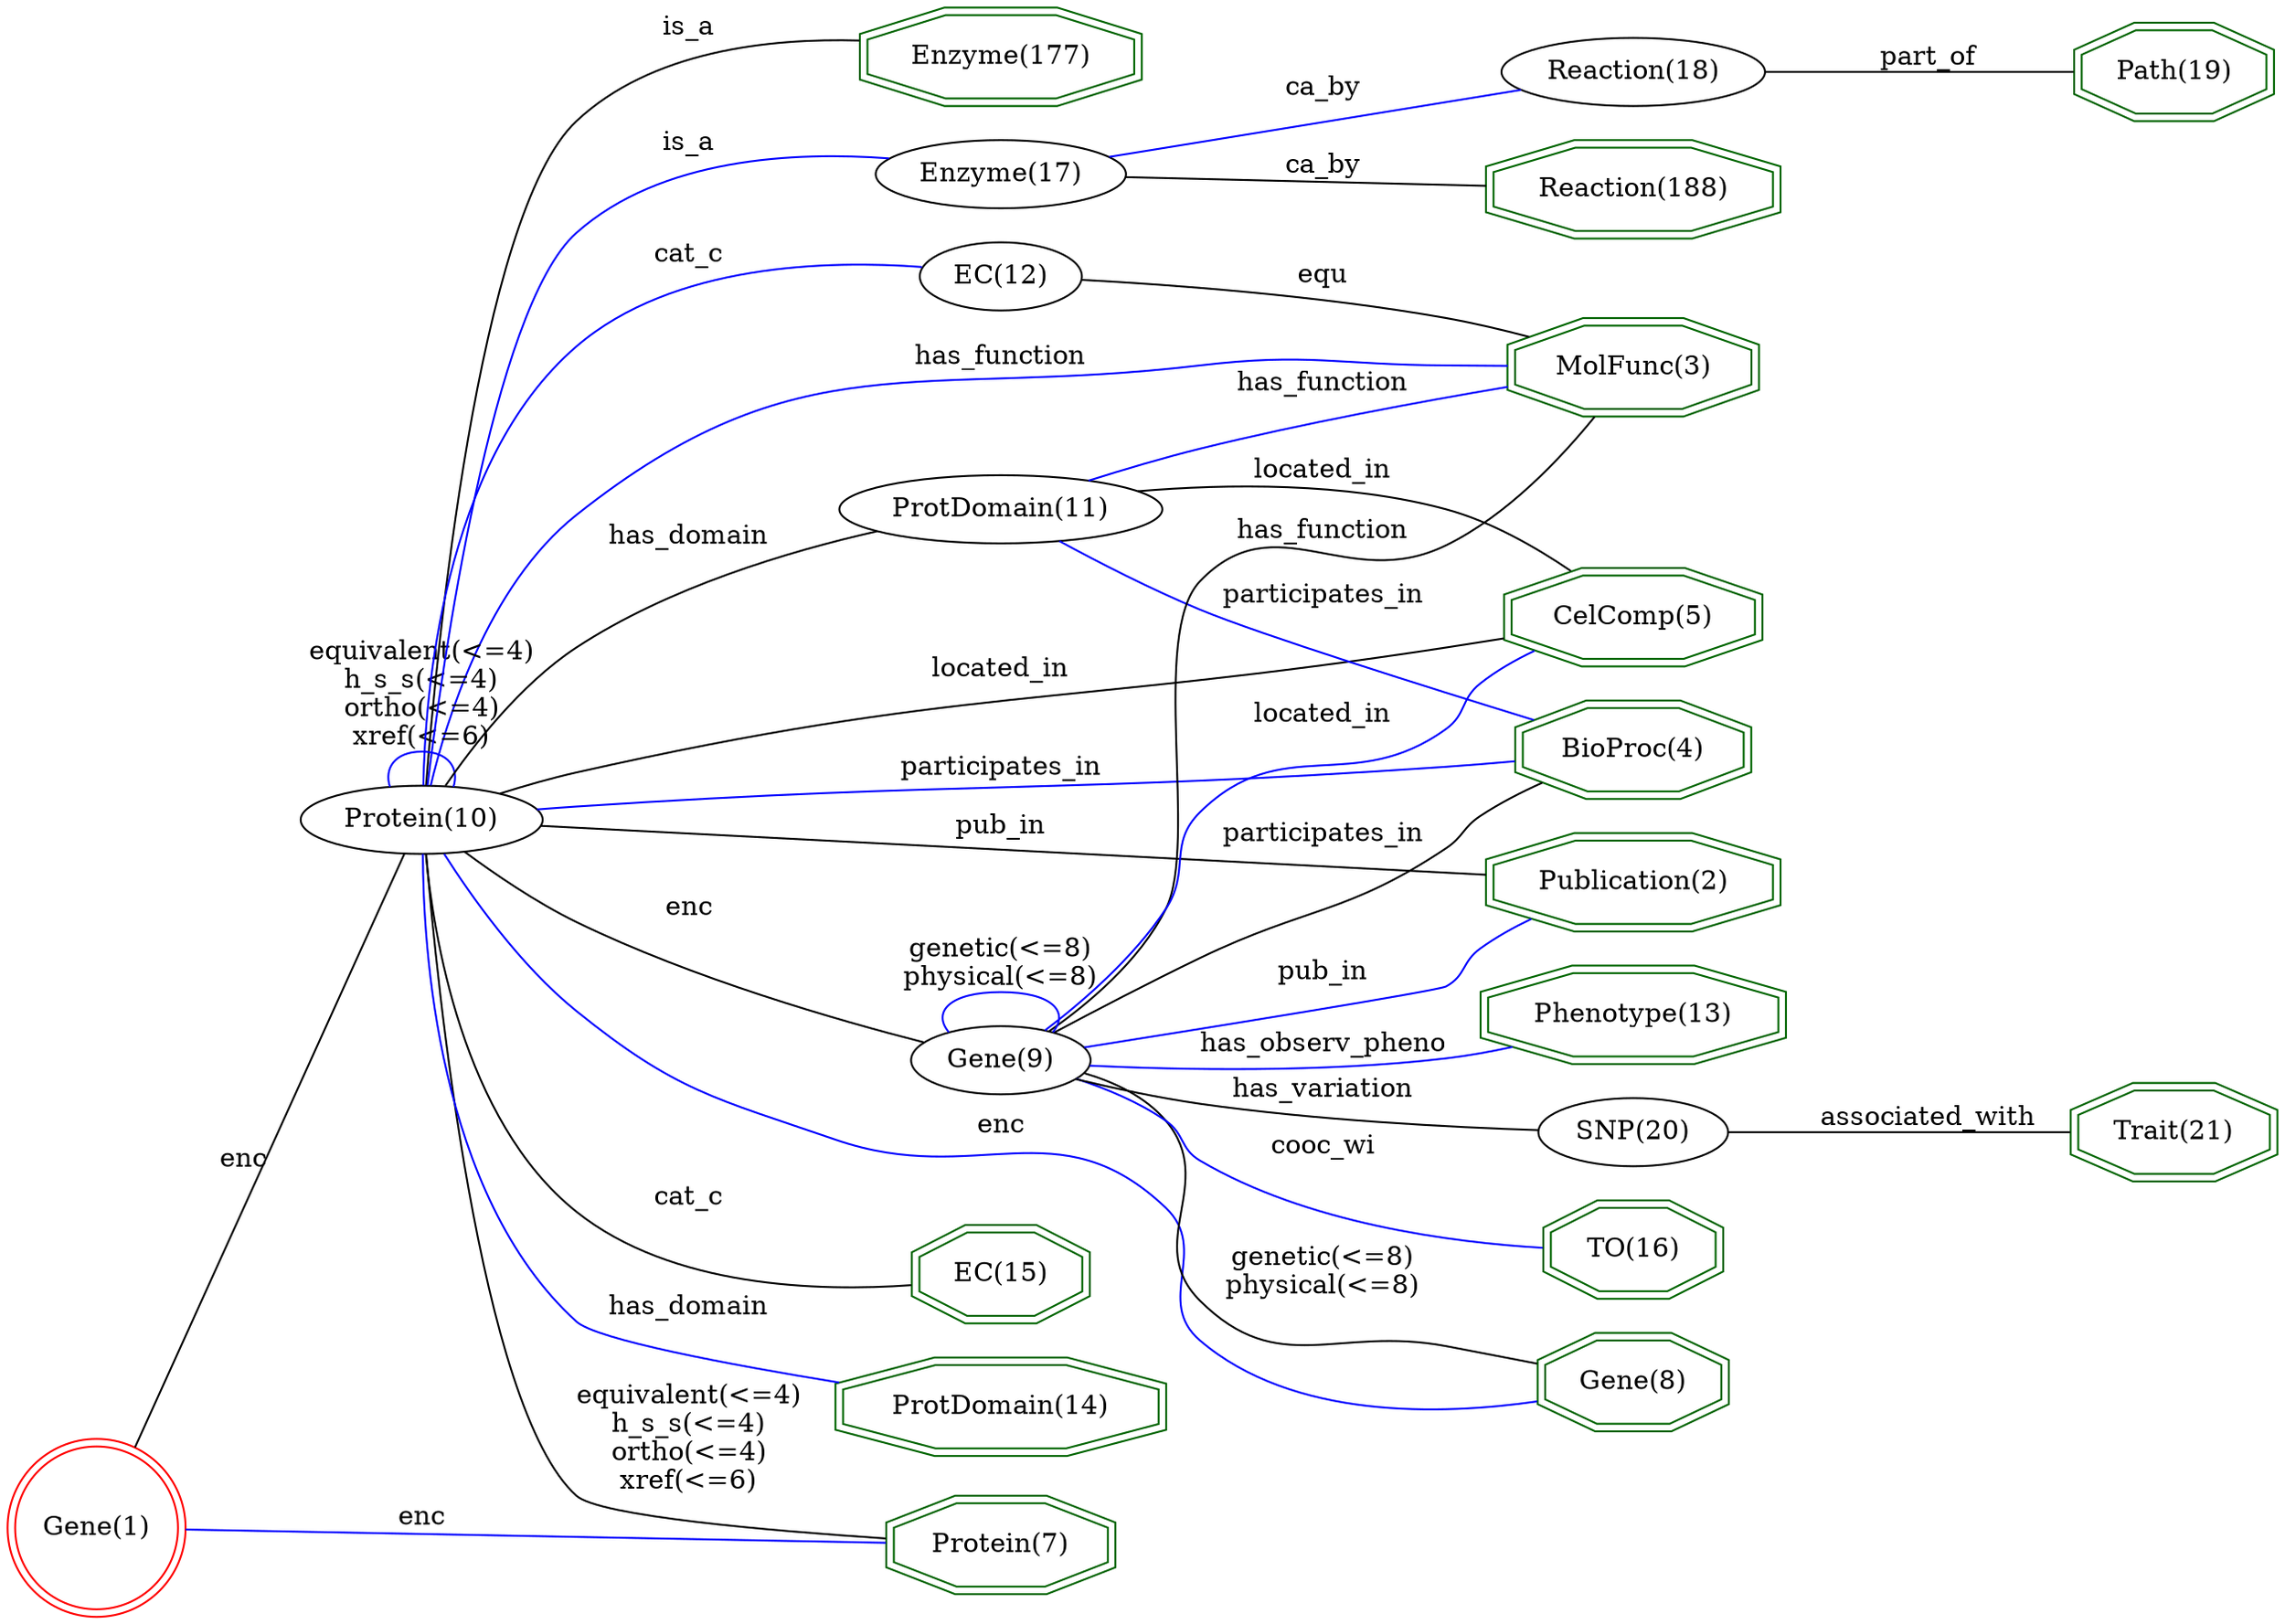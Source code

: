 digraph {
	graph [_draw_="c 9 -#fffffe00 C 7 -#ffffff P 4 0 0 0 817.08 1030.67 817.08 1030.67 0 ",
		bb="0,0,1030.7,817.08",
		dpi=96,
		rankdir=LR,
		xdotversion=1.7
	];
	node [label="\N"];
	"MolFunc(3)"	[_draw_="c 7 -#006400 p 8 793.03 632.62 793.03 647.53 759.41 658.08 711.87 658.08 678.25 647.53 678.25 632.62 711.87 622.08 759.41 622.08 \
c 7 -#006400 p 8 797.04 629.69 797.04 650.47 760.03 662.08 711.25 662.08 674.24 650.47 674.24 629.69 711.25 618.08 760.03 618.08 ",
		_ldraw_="F 14 11 -Times-Roman c 7 -#000000 T 735.64 635.88 0 67.66 10 -MolFunc(3) ",
		color=darkgreen,
		height=0.61111,
		pos="735.64,640.08",
		shape=doubleoctagon,
		width=1.7];
	"CelComp(5)"	[_draw_="c 7 -#006400 p 8 794.24 475.62 794.24 490.53 759.91 501.08 711.37 501.08 677.04 490.53 677.04 475.62 711.37 465.08 759.91 465.08 \
c 7 -#006400 p 8 798.23 472.66 798.23 493.49 760.51 505.08 710.77 505.08 673.05 493.49 673.05 472.66 710.77 461.08 760.51 461.08 ",
		_ldraw_="F 14 11 -Times-Roman c 7 -#000000 T 735.64 478.88 0 69.99 10 -CelComp(5) ",
		color=darkgreen,
		height=0.61111,
		pos="735.64,483.08",
		shape=doubleoctagon,
		width=1.7443];
	"BioProc(4)"	[_draw_="c 7 -#006400 p 8 789.09 413.62 789.09 428.53 757.78 439.08 713.5 439.08 682.19 428.53 682.19 413.62 713.5 403.08 757.78 403.08 c \
7 -#006400 p 8 793.09 410.75 793.09 431.41 758.44 443.08 712.84 443.08 678.19 431.41 678.19 410.75 712.84 399.08 758.44 399.08 ",
		_ldraw_="F 14 11 -Times-Roman c 7 -#000000 T 735.64 416.88 0 62.21 10 -BioProc(4) ",
		color=darkgreen,
		height=0.61111,
		pos="735.64,421.08",
		shape=doubleoctagon,
		width=1.5966];
	"Reaction(188)"	[_draw_="c 7 -#006400 p 8 801.52 721.62 801.52 736.53 762.93 747.08 708.35 747.08 669.76 736.53 669.76 721.62 708.35 711.08 762.93 711.08 \
c 7 -#006400 p 8 805.53 718.57 805.53 739.58 763.47 751.08 707.81 751.08 665.75 739.58 665.75 718.57 707.81 707.08 763.47 707.08 ",
		_ldraw_="F 14 11 -Times-Roman c 7 -#000000 T 735.64 724.88 0 80.08 13 -Reaction(188) ",
		color=darkgreen,
		height=0.61111,
		pos="735.64,729.08",
		shape=doubleoctagon,
		width=1.9359];
	"EC(15)"	[_draw_="c 7 -#006400 p 8 485.69 161.62 485.69 176.53 462.71 187.08 430.21 187.08 407.24 176.53 407.24 161.62 430.21 151.08 462.71 151.08 \
c 7 -#006400 p 8 489.7 159.06 489.7 179.1 463.59 191.08 429.33 191.08 403.22 179.1 403.22 159.06 429.33 147.08 463.59 147.08 ",
		_ldraw_="F 14 11 -Times-Roman c 7 -#000000 T 446.46 164.88 0 41.21 6 -EC(15) ",
		color=darkgreen,
		height=0.61111,
		pos="446.46,169.08",
		shape=doubleoctagon,
		width=1.1977];
	"Gene(8)"	[_draw_="c 7 -#006400 p 8 777.75 111.62 777.75 126.53 753.08 137.08 718.2 137.08 693.53 126.53 693.53 111.62 718.2 101.08 753.08 101.08 c \
7 -#006400 p 8 781.73 108.98 781.73 129.18 753.9 141.08 717.38 141.08 689.55 129.18 689.55 108.98 717.38 97.08 753.9 97.08 ",
		_ldraw_="F 14 11 -Times-Roman c 7 -#000000 T 735.64 114.88 0 45.86 7 -Gene(8) ",
		color=darkgreen,
		height=0.61111,
		pos="735.64,119.08",
		shape=doubleoctagon,
		width=1.286];
	"TO(16)"	[_draw_="c 7 -#006400 p 8 775.1 173.62 775.1 188.53 751.98 199.08 719.3 199.08 696.18 188.53 696.18 173.62 719.3 163.08 751.98 163.08 c 7 \
-#006400 p 8 779.1 171.05 779.1 191.11 752.85 203.08 718.43 203.08 692.18 191.11 692.18 171.05 718.43 159.08 752.85 159.08 ",
		_ldraw_="F 14 11 -Times-Roman c 7 -#000000 T 735.64 176.88 0 41.74 6 -TO(16) ",
		color=darkgreen,
		height=0.61111,
		pos="735.64,181.08",
		shape=doubleoctagon,
		width=1.2077];
	"Phenotype(13)"	[_draw_="c 7 -#006400 p 8 802.75 289.62 802.75 304.53 763.44 315.08 707.84 315.08 668.53 304.53 668.53 289.62 707.84 279.08 763.44 279.08 \
c 7 -#006400 p 8 806.74 286.55 806.74 307.6 763.96 319.08 707.32 319.08 664.55 307.6 664.55 286.55 707.32 275.08 763.96 275.08 ",
		_ldraw_="F 14 11 -Times-Roman c 7 -#000000 T 735.64 292.88 0 82.43 13 -Phenotype(13) ",
		color=darkgreen,
		height=0.61111,
		pos="735.64,297.08",
		shape=doubleoctagon,
		width=1.9805];
	"Trait(21)"	[_draw_="c 7 -#006400 p 8 1026.82 231.62 1026.82 246.53 1000.28 257.08 962.75 257.08 936.21 246.53 936.21 231.62 962.75 221.08 1000.28 221.08 \
c 7 -#006400 p 8 1030.83 228.91 1030.83 249.24 1001.05 261.08 961.98 261.08 932.2 249.24 932.2 228.91 961.98 217.08 1001.05 217.08 ",
		_ldraw_="F 14 11 -Times-Roman c 7 -#000000 T 981.52 234.88 0 50.05 9 -Trait(21) ",
		color=darkgreen,
		height=0.61111,
		pos="981.52,239.08",
		shape=doubleoctagon,
		width=1.3655];
	"Publication(2)"	[_draw_="c 7 -#006400 p 8 801.54 351.62 801.54 366.53 762.93 377.08 708.35 377.08 669.74 366.53 669.74 351.62 708.35 341.08 762.93 341.08 \
c 7 -#006400 p 8 805.55 348.57 805.55 369.58 763.47 381.08 707.81 381.08 665.73 369.58 665.73 348.57 707.81 337.08 763.47 337.08 ",
		_ldraw_="F 14 11 -Times-Roman c 7 -#000000 T 735.64 354.88 0 80.1 14 -Publication(2) ",
		color=darkgreen,
		height=0.61111,
		pos="735.64,359.08",
		shape=doubleoctagon,
		width=1.9362];
	"Protein(7)"	[_draw_="c 7 -#006400 p 8 495.98 25.62 495.98 40.53 466.97 51.08 425.95 51.08 396.94 40.53 396.94 25.62 425.95 15.08 466.97 15.08 c 7 -#006400 \
p 8 499.97 22.81 499.97 43.34 467.67 55.08 425.25 55.08 392.96 43.34 392.96 22.81 425.25 11.08 467.67 11.08 ",
		_ldraw_="F 14 11 -Times-Roman c 7 -#000000 T 446.46 28.88 0 56.77 10 -Protein(7) ",
		color=darkgreen,
		height=0.61111,
		pos="446.46,33.077",
		shape=doubleoctagon,
		width=1.4931];
	"ProtDomain(14)"	[_draw_="c 7 -#006400 p 8 520.32 99.62 520.32 114.53 477.05 125.08 415.87 125.08 372.61 114.53 372.61 99.62 415.87 89.08 477.05 89.08 c 7 \
-#006400 p 8 524.32 96.48 524.32 117.67 477.54 129.08 415.39 129.08 368.6 117.67 368.6 96.48 415.39 85.08 477.54 85.08 ",
		_ldraw_="F 14 11 -Times-Roman c 7 -#000000 T 446.46 102.88 0 91.77 14 -ProtDomain(14) ",
		color=darkgreen,
		height=0.61111,
		pos="446.46,107.08",
		shape=doubleoctagon,
		width=2.1578];
	"Enzyme(177)"	[_draw_="c 7 -#006400 p 8 509.53 787.62 509.53 802.53 472.58 813.08 420.34 813.08 383.39 802.53 383.39 787.62 420.34 777.08 472.58 777.08 \
c 7 -#006400 p 8 513.53 784.6 513.53 805.55 473.14 817.08 419.78 817.08 379.39 805.55 379.39 784.6 419.78 773.08 473.14 773.08 ",
		_ldraw_="F 14 11 -Times-Roman c 7 -#000000 T 446.46 790.88 0 76.19 11 -Enzyme(177) ",
		color=darkgreen,
		height=0.61111,
		pos="446.46,795.08",
		shape=doubleoctagon,
		width=1.8621];
	"Path(19)"	[_draw_="c 7 -#006400 p 8 1025.33 779.62 1025.33 794.53 999.66 805.08 963.37 805.08 937.7 794.53 937.7 779.62 963.37 769.08 999.66 769.08 \
c 7 -#006400 p 8 1029.32 776.94 1029.32 797.22 1000.45 809.08 962.58 809.08 933.71 797.22 933.71 776.94 962.58 765.08 1000.45 765.08 ",
		_ldraw_="F 14 11 -Times-Roman c 7 -#000000 T 981.52 782.88 0 48.21 8 -Path(19) ",
		color=darkgreen,
		height=0.61111,
		pos="981.52,787.08",
		shape=doubleoctagon,
		width=1.3307];
	"Gene(1)"	[_draw_="c 7 -#ff0000 e 43.08 43.08 39.15 39.15 c 7 -#ff0000 e 43.08 43.08 43.15 43.15 ",
		_ldraw_="F 14 11 -Times-Roman c 7 -#000000 T 43.08 38.88 0 45.86 7 -Gene(1) ",
		color=red,
		height=1.1966,
		pos="43.077,43.077",
		shape=doublecircle,
		width=1.1966];
	"Gene(1)" -> "Protein(7)"	[_draw_="c 7 -#0000ff B 4 86.27 42.03 160.04 40.19 312.25 36.4 392.8 34.39 ",
		_ldraw_="F 14 11 -Times-Roman c 7 -#000000 T 191.97 43.88 0 19.43 3 -enc ",
		arrowhead=none,
		color=blue,
		label=enc,
		lp="191.97,48.077",
		pos="86.273,42.026 160.04,40.188 312.25,36.396 392.8,34.389"];
	"Protein(10)"	[_draw_="c 7 -#000000 e 191.97 402.08 50.27 18 ",
		_ldraw_="F 14 11 -Times-Roman c 7 -#000000 T 191.97 397.88 0 63.77 11 -Protein(10) ",
		height=0.5,
		pos="191.97,402.08",
		width=1.3996];
	"Gene(1)" -> "Protein(10)"	[_draw_="c 7 -#000000 B 4 60.36 82.87 92.1 160.46 161.14 329.18 183.69 384.28 ",
		_ldraw_="F 14 11 -Times-Roman c 7 -#000000 T 113.87 236.88 0 19.43 3 -enc ",
		arrowhead=none,
		color=black,
		label=enc,
		lp="113.87,241.08",
		pos="60.358,82.868 92.104,160.46 161.14,329.18 183.69,384.28"];
	"ProtDomain(11)"	[_draw_="c 7 -#000000 e 446.46 553.08 68 18 ",
		_ldraw_="F 14 11 -Times-Roman c 7 -#000000 T 446.46 548.88 0 91.25 14 -ProtDomain(11) ",
		height=0.5,
		pos="446.46,553.08",
		width=1.8819];
	"ProtDomain(11)" -> "MolFunc(3)"	[_draw_="c 7 -#0000ff B 10 480.69 568.7 498.62 576.72 521.29 586.22 542.14 593.08 587.39 607.95 600.08 606.76 646.34 618.08 658.01 620.93 \
670.53 624.03 682.37 626.97 ",
		_ldraw_="F 14 11 -Times-Roman c 7 -#000000 T 594.24 620.88 0 72.32 12 -has_function ",
		arrowhead=none,
		color=blue,
		label=has_function,
		lp="594.24,625.08",
		pos="480.69,568.7 498.62,576.72 521.29,586.22 542.14,593.08 587.39,607.95 600.08,606.76 646.34,618.08 658.01,620.93 670.53,624.03 682.37,\
626.97"];
	"ProtDomain(11)" -> "CelComp(5)"	[_draw_="c 7 -#000000 B 7 495.37 565.69 536.76 574.18 597.43 580.77 646.34 562.08 675.93 550.77 701.88 524.48 717.85 505.32 ",
		_ldraw_="F 14 11 -Times-Roman c 7 -#000000 T 594.24 577.88 0 58.31 10 -located_in ",
		arrowhead=none,
		color=black,
		label=located_in,
		lp="594.24,582.08",
		pos="495.37,565.69 536.76,574.18 597.43,580.77 646.34,562.08 675.93,550.77 701.88,524.48 717.85,505.32"];
	"ProtDomain(11)" -> "BioProc(4)"	[_draw_="c 7 -#0000ff B 13 482.05 537.63 499.97 529.66 522.21 519.8 542.14 511.08 588.36 490.85 602.93 491.77 646.34 466.08 655.07 460.92 \
655.64 457.27 664.34 452.08 673.62 446.54 684.06 441.4 694.01 436.97 ",
		_ldraw_="F 14 11 -Times-Roman c 7 -#000000 T 594.24 513.88 0 82.41 15 -participates_in ",
		arrowhead=none,
		color=blue,
		label=participates_in,
		lp="594.24,518.08",
		pos="482.05,537.63 499.97,529.66 522.21,519.8 542.14,511.08 588.36,490.85 602.93,491.77 646.34,466.08 655.07,460.92 655.64,457.27 664.34,\
452.08 673.62,446.54 684.06,441.4 694.01,436.97"];
	"Protein(10)" -> "MolFunc(3)"	[_draw_="c 7 -#0000ff B 7 193.14 420.11 194.55 461.38 203.89 563.41 260.35 619.08 376.12 733.22 595.06 683.94 689.46 655.3 ",
		_ldraw_="F 14 11 -Times-Roman c 7 -#000000 T 446.46 692.88 0 72.32 12 -has_function ",
		arrowhead=none,
		color=blue,
		label=has_function,
		lp="446.46,697.08",
		pos="193.14,420.11 194.55,461.38 203.89,563.41 260.35,619.08 376.12,733.22 595.06,683.94 689.46,655.3"];
	"Protein(10)" -> "CelComp(5)"	[_draw_="c 7 -#000000 B 7 231.63 413.18 240.99 415.65 250.99 418.12 260.35 420.08 406.7 450.69 581.73 469.4 672.75 477.81 ",
		_ldraw_="F 14 11 -Times-Roman c 7 -#000000 T 446.46 464.88 0 58.31 10 -located_in ",
		arrowhead=none,
		color=black,
		label=located_in,
		lp="446.46,469.08",
		pos="231.63,413.18 240.99,415.65 250.99,418.12 260.35,420.08 406.7,450.69 581.73,469.4 672.75,477.81"];
	"Protein(10)" -> "BioProc(4)"	[_draw_="c 7 -#0000ff B 4 242.47 403.81 343.15 407.34 571.23 415.35 677.79 419.08 ",
		_ldraw_="F 14 11 -Times-Roman c 7 -#000000 T 446.46 416.88 0 82.41 15 -participates_in ",
		arrowhead=none,
		color=blue,
		label=participates_in,
		lp="446.46,421.08",
		pos="242.47,403.81 343.15,407.34 571.23,415.35 677.79,419.08"];
	"Protein(10)" -> "EC(15)"	[_draw_="c 7 -#000000 B 7 193.12 383.8 194.54 343.56 203.95 247.11 260.35 199.08 299.89 165.41 362.01 162.05 403.23 164.3 ",
		_ldraw_="F 14 11 -Times-Roman c 7 -#000000 T 305.57 201.88 0 29.53 5 -cat_c ",
		arrowhead=none,
		color=black,
		label=cat_c,
		lp="305.57,206.08",
		pos="193.12,383.8 194.54,343.56 203.95,247.11 260.35,199.08 299.89,165.41 362.01,162.05 403.23,164.3"];
	"Protein(10)" -> "Gene(8)"	[_draw_="c 7 -#0000ff B 16 202.37 384.4 214 363.67 235.36 329.08 260.35 305.08 301.55 265.51 316.11 258.17 368.78 236.08 434.14 208.66 473.16 \
249.32 524.14 200.08 546.32 178.66 518.37 152.71 542.14 133.08 582.96 99.36 646.72 101.93 689.55 108.84 ",
		_ldraw_="F 14 11 -Times-Roman c 7 -#000000 T 446.46 238.88 0 19.43 3 -enc ",
		arrowhead=none,
		color=blue,
		label=enc,
		lp="446.46,243.08",
		pos="202.37,384.4 214,363.67 235.36,329.08 260.35,305.08 301.55,265.51 316.11,258.17 368.78,236.08 434.14,208.66 473.16,249.32 524.14,\
200.08 546.32,178.66 518.37,152.71 542.14,133.08 582.96,99.358 646.72,101.93 689.55,108.84"];
	"Protein(10)" -> "Publication(2)"	[_draw_="c 7 -#000000 B 4 241.51 398.22 338.11 390.55 554.66 373.36 665.86 364.54 ",
		_ldraw_="F 14 11 -Times-Roman c 7 -#000000 T 446.46 390.88 0 38.89 6 -pub_in ",
		arrowhead=none,
		color=black,
		label=pub_in,
		lp="446.46,395.08",
		pos="241.51,398.22 338.11,390.55 554.66,373.36 665.86,364.54"];
	"Protein(10)" -> "Protein(7)"	[_draw_="c 7 -#000000 B 7 193.87 383.83 197.44 319.6 212.79 105.34 260.35 60.08 269.88 51.01 341.48 42.61 392.77 37.66 ",
		_ldraw_="F 14 11 -Times-Roman c 7 -#000000 T 305.57 104.88 0 90.43 15 -equivalent(<=4) F 14 11 -Times-Roman c 7 -#000000 T 305.57 90.88 0 \
64.01 10 -h_s_s(<=4) F 14 11 -Times-Roman c 7 -#000000 T 305.57 76.88 0 61.67 10 -ortho(<=4) F 14 11 -Times-Roman c 7 -#000000 T \
305.57 62.88 0 54.65 9 -xref(<=6) ",
		arrowhead=none,
		color=black,
		label="equivalent(<=4)\nh_s_s(<=4)\northo(<=4)\nxref(<=6)",
		lp="305.57,88.077",
		pos="193.87,383.83 197.44,319.6 212.79,105.34 260.35,60.077 269.88,51.01 341.48,42.606 392.77,37.657"];
	"Protein(10)" -> "ProtDomain(14)"	[_draw_="c 7 -#0000ff B 7 195.31 384.01 202.48 331.63 225.71 181.32 260.35 148.08 276.09 132.98 325.12 122.53 368.77 115.96 ",
		_ldraw_="F 14 11 -Times-Roman c 7 -#000000 T 305.57 150.88 0 67.66 10 -has_domain ",
		arrowhead=none,
		color=blue,
		label=has_domain,
		lp="305.57,155.08",
		pos="195.31,384.01 202.48,331.63 225.71,181.32 260.35,148.08 276.09,132.98 325.12,122.53 368.77,115.96"];
	"Protein(10)" -> "Enzyme(177)"	[_draw_="c 7 -#000000 B 7 193.85 420.39 197.38 485.94 212.72 707.5 260.35 756.08 290.82 787.15 339.34 796.5 379.06 798.3 ",
		_ldraw_="F 14 11 -Times-Roman c 7 -#000000 T 305.57 796.88 0 22.55 4 -is_a ",
		arrowhead=none,
		color=black,
		label=is_a,
		lp="305.57,801.08",
		pos="193.85,420.39 197.38,485.94 212.72,707.5 260.35,756.08 290.82,787.15 339.34,796.5 379.06,798.3"];
	"Protein(10)" -> "ProtDomain(11)"	[_draw_="c 7 -#000000 B 7 202.21 420.02 213.4 440.07 234.07 472.19 260.35 491.08 298.75 518.66 350.27 534.59 389.2 543.38 ",
		_ldraw_="F 14 11 -Times-Roman c 7 -#000000 T 305.57 534.88 0 67.66 10 -has_domain ",
		arrowhead=none,
		color=black,
		label=has_domain,
		lp="305.57,539.08",
		pos="202.21,420.02 213.4,440.07 234.07,472.19 260.35,491.08 298.75,518.66 350.27,534.59 389.2,543.38"];
	"Protein(10)" -> "Protein(10)"	[_draw_="c 7 -#0000ff B 7 178.04 419.49 175.44 429.16 180.08 438.08 191.97 438.08 203.85 438.08 208.49 429.16 205.89 419.49 ",
		_ldraw_="F 14 11 -Times-Roman c 7 -#000000 T 191.97 482.88 0 90.43 15 -equivalent(<=4) F 14 11 -Times-Roman c 7 -#000000 T 191.97 468.88 \
0 64.01 10 -h_s_s(<=4) F 14 11 -Times-Roman c 7 -#000000 T 191.97 454.88 0 61.67 10 -ortho(<=4) F 14 11 -Times-Roman c 7 -#000000 \
T 191.97 440.88 0 54.65 9 -xref(<=6) ",
		arrowhead=none,
		color=blue,
		label="equivalent(<=4)\nh_s_s(<=4)\northo(<=4)\nxref(<=6)",
		lp="191.97,466.08",
		pos="178.04,419.49 175.44,429.16 180.08,438.08 191.97,438.08 203.85,438.08 208.49,429.16 205.89,419.49"];
	"EC(12)"	[_draw_="c 7 -#000000 e 446.46 624.08 36.28 18 ",
		_ldraw_="F 14 11 -Times-Roman c 7 -#000000 T 446.46 619.88 0 41.21 6 -EC(12) ",
		height=0.5,
		pos="446.46,624.08",
		width=1.0039];
	"Protein(10)" -> "EC(12)"	[_draw_="c 7 -#0000ff B 7 196.58 420.1 203.61 450.79 221.95 513.44 260.35 550.08 303.17 590.93 371.38 610.22 411.95 618.53 ",
		_ldraw_="F 14 11 -Times-Roman c 7 -#000000 T 305.57 603.88 0 29.53 5 -cat_c ",
		arrowhead=none,
		color=blue,
		label=cat_c,
		lp="305.57,608.08",
		pos="196.58,420.1 203.61,450.79 221.95,513.44 260.35,550.08 303.17,590.93 371.38,610.22 411.95,618.53"];
	"Gene(9)"	[_draw_="c 7 -#000000 e 446.46 277.08 39.15 18 ",
		_ldraw_="F 14 11 -Times-Roman c 7 -#000000 T 446.46 272.88 0 45.86 7 -Gene(9) ",
		height=0.5,
		pos="446.46,277.08",
		width=1.0855];
	"Protein(10)" -> "Gene(9)"	[_draw_="c 7 -#000000 B 7 211.07 385.41 224.06 374.08 242.39 359.33 260.35 349.08 310.81 320.27 375.04 298.19 413.05 286.47 ",
		_ldraw_="F 14 11 -Times-Roman c 7 -#000000 T 305.57 351.88 0 19.43 3 -enc ",
		arrowhead=none,
		color=black,
		label=enc,
		lp="305.57,356.08",
		pos="211.07,385.41 224.06,374.08 242.39,359.33 260.35,349.08 310.81,320.27 375.04,298.19 413.05,286.47"];
	"Enzyme(17)"	[_draw_="c 7 -#000000 e 446.46 737.08 53.63 18 ",
		_ldraw_="F 14 11 -Times-Roman c 7 -#000000 T 446.46 732.88 0 69.19 10 -Enzyme(17) ",
		height=0.5,
		pos="446.46,737.08",
		width=1.4949];
	"Protein(10)" -> "Enzyme(17)"	[_draw_="c 7 -#0000ff B 7 194.52 420.38 199.86 479.12 219.5 661.42 260.35 701.08 295.35 735.06 352.32 741.68 393.82 741.28 ",
		_ldraw_="F 14 11 -Times-Roman c 7 -#000000 T 305.57 740.88 0 22.55 4 -is_a ",
		arrowhead=none,
		color=blue,
		label=is_a,
		lp="305.57,745.08",
		pos="194.52,420.38 199.86,479.12 219.5,661.42 260.35,701.08 295.35,735.06 352.32,741.68 393.82,741.28"];
	"EC(12)" -> "MolFunc(3)"	[_draw_="c 7 -#000000 B 7 481.12 629.22 499.17 631.75 521.82 634.58 542.14 636.08 586.31 639.33 636.33 640.28 674.31 640.45 ",
		_ldraw_="F 14 11 -Times-Roman c 7 -#000000 T 594.24 642.88 0 20.21 3 -equ ",
		arrowhead=none,
		color=black,
		label=equ,
		lp="594.24,647.08",
		pos="481.12,629.22 499.17,631.75 521.82,634.58 542.14,636.08 586.31,639.33 636.33,640.28 674.31,640.45"];
	"Gene(9)" -> "MolFunc(3)"	[_draw_="c 7 -#000000 B 13 468.69 292.04 486.77 306.08 511.74 328.8 524.14 355.08 540.36 389.43 516.3 497.23 542.14 525.08 574.16 559.59 \
605.12 521.35 646.34 544.08 678.47 561.79 705.29 595.52 720.66 617.91 ",
		_ldraw_="F 14 11 -Times-Roman c 7 -#000000 T 594.24 546.88 0 72.32 12 -has_function ",
		arrowhead=none,
		color=black,
		label=has_function,
		lp="594.24,551.08",
		pos="468.69,292.04 486.77,306.08 511.74,328.8 524.14,355.08 540.36,389.43 516.3,497.23 542.14,525.08 574.16,559.59 605.12,521.35 646.34,\
544.08 678.47,561.79 705.29,595.52 720.66,617.91"];
	"Gene(9)" -> "CelComp(5)"	[_draw_="c 7 -#0000ff B 10 466.66 292.7 483.65 307.34 508.15 330.59 524.14 355.08 535.92 373.11 527.12 384.64 542.14 400.08 553.22 411.45 \
638.64 445.88 691.9 466.65 ",
		_ldraw_="F 14 11 -Times-Roman c 7 -#000000 T 594.24 450.88 0 58.31 10 -located_in ",
		arrowhead=none,
		color=blue,
		label=located_in,
		lp="594.24,455.08",
		pos="466.66,292.7 483.65,307.34 508.15,330.59 524.14,355.08 535.92,373.11 527.12,384.64 542.14,400.08 553.22,411.45 638.64,445.88 691.9,\
466.65"];
	"Gene(9)" -> "BioProc(4)"	[_draw_="c 7 -#000000 B 10 471.84 290.81 490.88 301.45 518.06 316.46 542.14 329.08 595.91 357.25 609.4 364.27 664.34 390.08 674.6 394.9 685.8 \
399.93 696.18 404.51 ",
		_ldraw_="F 14 11 -Times-Roman c 7 -#000000 T 594.24 384.88 0 82.41 15 -participates_in ",
		arrowhead=none,
		color=black,
		label=participates_in,
		lp="594.24,389.08",
		pos="471.84,290.81 490.88,301.45 518.06,316.46 542.14,329.08 595.91,357.25 609.4,364.27 664.34,390.08 674.6,394.9 685.8,399.93 696.18,\
404.51"];
	"Gene(9)" -> "Gene(8)"	[_draw_="c 7 -#000000 B 10 482.76 270.01 497.56 265.32 513.73 257.61 524.14 245.08 548.54 215.71 515.2 188.13 542.14 161.08 552.52 150.66 \
635.85 135.28 689.42 126.31 ",
		_ldraw_="F 14 11 -Times-Roman c 7 -#000000 T 594.24 177.88 0 72.54 12 -genetic(<=8) F 14 11 -Times-Roman c 7 -#000000 T 594.24 163.88 0 78.77 \
13 -physical(<=8) ",
		arrowhead=none,
		color=black,
		label="genetic(<=8)\nphysical(<=8)",
		lp="594.24,175.08",
		pos="482.76,270.01 497.56,265.32 513.73,257.61 524.14,245.08 548.54,215.71 515.2,188.13 542.14,161.08 552.52,150.66 635.85,135.28 689.42,\
126.31"];
	"Gene(9)" -> "TO(16)"	[_draw_="c 7 -#0000ff B 10 479.08 267.05 493.49 261.71 510.36 254.31 524.14 245.08 533.54 238.78 532.27 232.6 542.14 227.08 589.37 200.66 \
651.35 189.34 692.05 184.53 ",
		_ldraw_="F 14 11 -Times-Roman c 7 -#000000 T 594.24 229.88 0 47.43 7 -cooc_wi ",
		arrowhead=none,
		color=blue,
		label=cooc_wi,
		lp="594.24,234.08",
		pos="479.08,267.05 493.49,261.71 510.36,254.31 524.14,245.08 533.54,238.78 532.27,232.6 542.14,227.08 589.37,200.66 651.35,189.34 692.05,\
184.53"];
	"Gene(9)" -> "Phenotype(13)"	[_draw_="c 7 -#0000ff B 7 485.35 274.95 525.46 273.24 590.56 272 646.34 278.08 656.48 279.18 667.15 280.95 677.45 282.97 ",
		_ldraw_="F 14 11 -Times-Roman c 7 -#000000 T 594.24 280.88 0 104.2 16 -has_observ_pheno ",
		arrowhead=none,
		color=blue,
		label=has_observ_pheno,
		lp="594.24,285.08",
		pos="485.35,274.95 525.46,273.24 590.56,272 646.34,278.08 656.48,279.18 667.15,280.95 677.45,282.97"];
	"Gene(9)" -> "Publication(2)"	[_draw_="c 7 -#0000ff B 10 483.59 283.1 536.81 292.12 631.62 308.73 646.34 315.08 655.4 318.98 655.78 323.17 664.34 328.08 672.68 332.85 \
681.88 337.39 690.81 341.45 ",
		_ldraw_="F 14 11 -Times-Roman c 7 -#000000 T 594.24 317.88 0 38.89 6 -pub_in ",
		arrowhead=none,
		color=blue,
		label=pub_in,
		lp="594.24,322.08",
		pos="483.59,283.1 536.81,292.12 631.62,308.73 646.34,315.08 655.4,318.98 655.78,323.17 664.34,328.08 672.68,332.85 681.88,337.39 690.81,\
341.45"];
	"Gene(9)" -> "Gene(9)"	[_draw_="c 7 -#0000ff B 7 423.04 291.87 415.41 302.49 423.22 313.08 446.46 313.08 469.7 313.08 477.51 302.49 469.88 291.87 ",
		_ldraw_="F 14 11 -Times-Roman c 7 -#000000 T 446.46 329.88 0 72.54 12 -genetic(<=8) F 14 11 -Times-Roman c 7 -#000000 T 446.46 315.88 0 78.77 \
13 -physical(<=8) ",
		arrowhead=none,
		color=blue,
		label="genetic(<=8)\nphysical(<=8)",
		lp="446.46,327.08",
		pos="423.04,291.87 415.41,302.49 423.22,313.08 446.46,313.08 469.7,313.08 477.51,302.49 469.88,291.87"];
	"SNP(20)"	[_draw_="c 7 -#000000 e 735.64 239.08 41.13 18 ",
		_ldraw_="F 14 11 -Times-Roman c 7 -#000000 T 735.64 234.88 0 49.01 7 -SNP(20) ",
		height=0.5,
		pos="735.64,239.08",
		width=1.1406];
	"Gene(9)" -> "SNP(20)"	[_draw_="c 7 -#000000 B 7 481 268.52 499.02 264.21 521.68 259.24 542.14 256.08 594.53 247.99 655.58 243.41 694.64 241.09 ",
		_ldraw_="F 14 11 -Times-Roman c 7 -#000000 T 594.24 258.88 0 75.42 13 -has_variation ",
		arrowhead=none,
		color=black,
		label=has_variation,
		lp="594.24,263.08",
		pos="481,268.52 499.02,264.21 521.68,259.24 542.14,256.08 594.53,247.99 655.58,243.41 694.64,241.09"];
	"Enzyme(17)" -> "Reaction(188)"	[_draw_="c 7 -#000000 B 4 500.13 735.61 546.69 734.31 614.9 732.41 665.77 731 ",
		_ldraw_="F 14 11 -Times-Roman c 7 -#000000 T 594.24 736.88 0 33.43 5 -ca_by ",
		arrowhead=none,
		color=black,
		label=ca_by,
		lp="594.24,741.08",
		pos="500.13,735.61 546.69,734.31 614.9,732.41 665.77,731"];
	"Reaction(18)"	[_draw_="c 7 -#000000 e 735.64 787.08 56.04 18 ",
		_ldraw_="F 14 11 -Times-Roman c 7 -#000000 T 735.64 782.88 0 73.08 12 -Reaction(18) ",
		height=0.5,
		pos="735.64,787.08",
		width=1.5631];
	"Enzyme(17)" -> "Reaction(18)"	[_draw_="c 7 -#0000ff B 4 494.56 745.28 547.23 754.45 632.14 769.23 685.59 778.54 ",
		_ldraw_="F 14 11 -Times-Roman c 7 -#000000 T 594.24 772.88 0 33.43 5 -ca_by ",
		arrowhead=none,
		color=blue,
		label=ca_by,
		lp="594.24,777.08",
		pos="494.56,745.28 547.23,754.45 632.14,769.23 685.59,778.54"];
	"SNP(20)" -> "Trait(21)"	[_draw_="c 7 -#000000 B 4 776.91 239.08 819.53 239.08 886.77 239.08 932.21 239.08 ",
		_ldraw_="F 14 11 -Times-Roman c 7 -#000000 T 869.65 241.88 0 89.42 15 -associated_with ",
		arrowhead=none,
		color=black,
		label=associated_with,
		lp="869.65,246.08",
		pos="776.91,239.08 819.53,239.08 886.77,239.08 932.21,239.08"];
	"Reaction(18)" -> "Path(19)"	[_draw_="c 7 -#000000 B 4 791.98 787.08 834.7 787.08 893.16 787.08 933.6 787.08 ",
		_ldraw_="F 14 11 -Times-Roman c 7 -#000000 T 869.65 789.88 0 40.43 7 -part_of ",
		arrowhead=none,
		color=black,
		label=part_of,
		lp="869.65,794.08",
		pos="791.98,787.08 834.7,787.08 893.16,787.08 933.6,787.08"];
}
